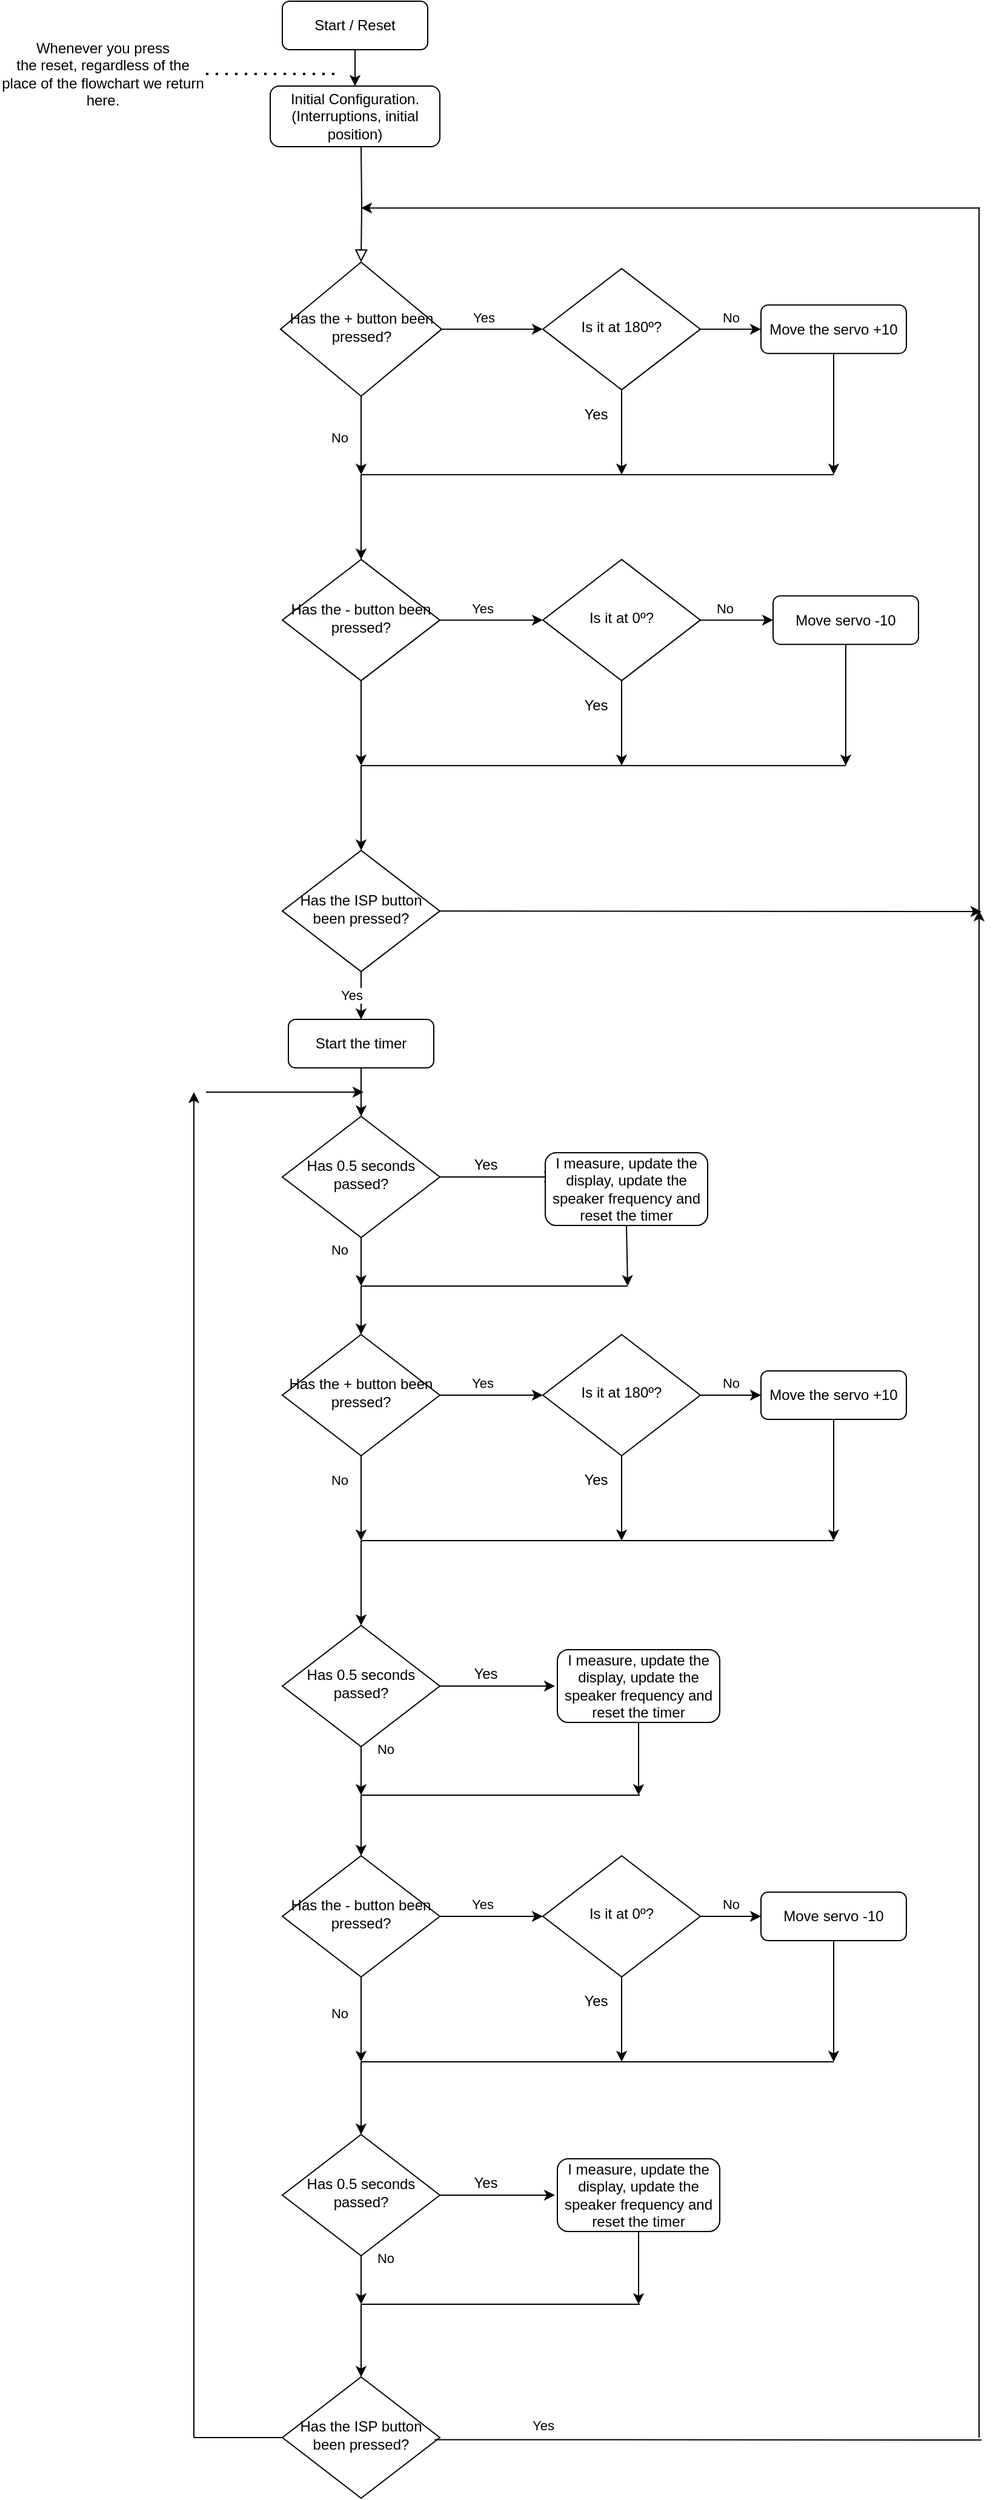 <mxfile version="13.8.0" type="device"><diagram id="C5RBs43oDa-KdzZeNtuy" name="Page-1"><mxGraphModel dx="1038" dy="575" grid="1" gridSize="10" guides="1" tooltips="1" connect="1" arrows="1" fold="1" page="1" pageScale="1" pageWidth="1654" pageHeight="2336" math="0" shadow="0"><root><mxCell id="WIyWlLk6GJQsqaUBKTNV-0"/><mxCell id="WIyWlLk6GJQsqaUBKTNV-1" parent="WIyWlLk6GJQsqaUBKTNV-0"/><mxCell id="WIyWlLk6GJQsqaUBKTNV-2" value="" style="rounded=0;html=1;jettySize=auto;orthogonalLoop=1;fontSize=11;endArrow=block;endFill=0;endSize=8;strokeWidth=1;shadow=0;labelBackgroundColor=none;edgeStyle=orthogonalEdgeStyle;" parent="WIyWlLk6GJQsqaUBKTNV-1" target="WIyWlLk6GJQsqaUBKTNV-6" edge="1"><mxGeometry relative="1" as="geometry"><mxPoint x="608" y="160" as="sourcePoint"/></mxGeometry></mxCell><mxCell id="WIyWlLk6GJQsqaUBKTNV-3" value="Start / Reset" style="rounded=1;whiteSpace=wrap;html=1;fontSize=12;glass=0;strokeWidth=1;shadow=0;" parent="WIyWlLk6GJQsqaUBKTNV-1" vertex="1"><mxGeometry x="543" y="40" width="120" height="40" as="geometry"/></mxCell><mxCell id="WIyWlLk6GJQsqaUBKTNV-6" value="Has the + button been pressed?" style="rhombus;whiteSpace=wrap;html=1;shadow=0;fontFamily=Helvetica;fontSize=12;align=center;strokeWidth=1;spacing=6;spacingTop=-4;" parent="WIyWlLk6GJQsqaUBKTNV-1" vertex="1"><mxGeometry x="541.5" y="255.28" width="133" height="110.57" as="geometry"/></mxCell><mxCell id="WIyWlLk6GJQsqaUBKTNV-7" value="Move the servo +10" style="rounded=1;whiteSpace=wrap;html=1;fontSize=12;glass=0;strokeWidth=1;shadow=0;" parent="WIyWlLk6GJQsqaUBKTNV-1" vertex="1"><mxGeometry x="938" y="290.57" width="120" height="40" as="geometry"/></mxCell><mxCell id="WIyWlLk6GJQsqaUBKTNV-11" value="Start the timer" style="rounded=1;whiteSpace=wrap;html=1;fontSize=12;glass=0;strokeWidth=1;shadow=0;" parent="WIyWlLk6GJQsqaUBKTNV-1" vertex="1"><mxGeometry x="548" y="880" width="120" height="40" as="geometry"/></mxCell><mxCell id="MQwKPFNeP4CUEqp8ZwcY-2" value="Is it at 180º?" style="rhombus;whiteSpace=wrap;html=1;shadow=0;fontFamily=Helvetica;fontSize=12;align=center;strokeWidth=1;spacing=6;spacingTop=-4;" parent="WIyWlLk6GJQsqaUBKTNV-1" vertex="1"><mxGeometry x="758" y="260.57" width="130" height="100" as="geometry"/></mxCell><mxCell id="MQwKPFNeP4CUEqp8ZwcY-3" value="" style="endArrow=classic;html=1;exitX=1;exitY=0.5;exitDx=0;exitDy=0;" parent="WIyWlLk6GJQsqaUBKTNV-1" source="WIyWlLk6GJQsqaUBKTNV-6" target="MQwKPFNeP4CUEqp8ZwcY-2" edge="1"><mxGeometry width="50" height="50" relative="1" as="geometry"><mxPoint x="698" y="430.57" as="sourcePoint"/><mxPoint x="748" y="380.57" as="targetPoint"/></mxGeometry></mxCell><mxCell id="MQwKPFNeP4CUEqp8ZwcY-8" value="Yes" style="edgeLabel;html=1;align=center;verticalAlign=middle;resizable=0;points=[];" parent="MQwKPFNeP4CUEqp8ZwcY-3" vertex="1" connectable="0"><mxGeometry x="-0.348" y="1" relative="1" as="geometry"><mxPoint x="7.57" y="-9" as="offset"/></mxGeometry></mxCell><mxCell id="MQwKPFNeP4CUEqp8ZwcY-9" value="" style="endArrow=classic;html=1;exitX=0.5;exitY=1;exitDx=0;exitDy=0;" parent="WIyWlLk6GJQsqaUBKTNV-1" source="WIyWlLk6GJQsqaUBKTNV-6" edge="1"><mxGeometry width="50" height="50" relative="1" as="geometry"><mxPoint x="778" y="460.57" as="sourcePoint"/><mxPoint x="608" y="430.57" as="targetPoint"/></mxGeometry></mxCell><mxCell id="MQwKPFNeP4CUEqp8ZwcY-104" value="No" style="edgeLabel;html=1;align=center;verticalAlign=middle;resizable=0;points=[];" parent="MQwKPFNeP4CUEqp8ZwcY-9" vertex="1" connectable="0"><mxGeometry x="-0.397" y="1" relative="1" as="geometry"><mxPoint x="-19" y="14.15" as="offset"/></mxGeometry></mxCell><mxCell id="MQwKPFNeP4CUEqp8ZwcY-10" value="" style="endArrow=classic;html=1;exitX=0.5;exitY=1;exitDx=0;exitDy=0;" parent="WIyWlLk6GJQsqaUBKTNV-1" source="MQwKPFNeP4CUEqp8ZwcY-2" edge="1"><mxGeometry width="50" height="50" relative="1" as="geometry"><mxPoint x="808" y="460.57" as="sourcePoint"/><mxPoint x="823" y="430.57" as="targetPoint"/></mxGeometry></mxCell><mxCell id="MQwKPFNeP4CUEqp8ZwcY-11" value="" style="endArrow=none;html=1;" parent="WIyWlLk6GJQsqaUBKTNV-1" edge="1"><mxGeometry width="50" height="50" relative="1" as="geometry"><mxPoint x="608" y="430.57" as="sourcePoint"/><mxPoint x="828" y="430.57" as="targetPoint"/></mxGeometry></mxCell><mxCell id="MQwKPFNeP4CUEqp8ZwcY-12" value="Yes" style="text;html=1;strokeColor=none;fillColor=none;align=center;verticalAlign=middle;whiteSpace=wrap;rounded=0;" parent="WIyWlLk6GJQsqaUBKTNV-1" vertex="1"><mxGeometry x="782" y="370.57" width="40" height="20" as="geometry"/></mxCell><mxCell id="MQwKPFNeP4CUEqp8ZwcY-13" value="" style="endArrow=classic;html=1;entryX=0.5;entryY=0;entryDx=0;entryDy=0;" parent="WIyWlLk6GJQsqaUBKTNV-1" edge="1"><mxGeometry width="50" height="50" relative="1" as="geometry"><mxPoint x="608" y="430.57" as="sourcePoint"/><mxPoint x="608" y="500.57" as="targetPoint"/></mxGeometry></mxCell><mxCell id="MQwKPFNeP4CUEqp8ZwcY-14" value="No" style="endArrow=classic;html=1;exitX=1;exitY=0.5;exitDx=0;exitDy=0;entryX=0;entryY=0.5;entryDx=0;entryDy=0;" parent="WIyWlLk6GJQsqaUBKTNV-1" source="MQwKPFNeP4CUEqp8ZwcY-2" target="WIyWlLk6GJQsqaUBKTNV-7" edge="1"><mxGeometry y="10" width="50" height="50" relative="1" as="geometry"><mxPoint x="898" y="440.57" as="sourcePoint"/><mxPoint x="948" y="390.57" as="targetPoint"/><mxPoint as="offset"/></mxGeometry></mxCell><mxCell id="MQwKPFNeP4CUEqp8ZwcY-15" value="" style="endArrow=classic;html=1;exitX=0.5;exitY=1;exitDx=0;exitDy=0;" parent="WIyWlLk6GJQsqaUBKTNV-1" source="WIyWlLk6GJQsqaUBKTNV-7" edge="1"><mxGeometry width="50" height="50" relative="1" as="geometry"><mxPoint x="968" y="410.57" as="sourcePoint"/><mxPoint x="998" y="430.57" as="targetPoint"/></mxGeometry></mxCell><mxCell id="MQwKPFNeP4CUEqp8ZwcY-16" value="" style="endArrow=none;html=1;" parent="WIyWlLk6GJQsqaUBKTNV-1" edge="1"><mxGeometry width="50" height="50" relative="1" as="geometry"><mxPoint x="828" y="430.57" as="sourcePoint"/><mxPoint x="998" y="430.57" as="targetPoint"/></mxGeometry></mxCell><mxCell id="MQwKPFNeP4CUEqp8ZwcY-17" value="Has the - button been pressed?" style="rhombus;whiteSpace=wrap;html=1;shadow=0;fontFamily=Helvetica;fontSize=12;align=center;strokeWidth=1;spacing=6;spacingTop=-4;" parent="WIyWlLk6GJQsqaUBKTNV-1" vertex="1"><mxGeometry x="543" y="500.57" width="130" height="100" as="geometry"/></mxCell><mxCell id="MQwKPFNeP4CUEqp8ZwcY-18" value="Move servo -10" style="rounded=1;whiteSpace=wrap;html=1;fontSize=12;glass=0;strokeWidth=1;shadow=0;" parent="WIyWlLk6GJQsqaUBKTNV-1" vertex="1"><mxGeometry x="948" y="530.57" width="120" height="40" as="geometry"/></mxCell><mxCell id="MQwKPFNeP4CUEqp8ZwcY-19" value="Is it at 0º?" style="rhombus;whiteSpace=wrap;html=1;shadow=0;fontFamily=Helvetica;fontSize=12;align=center;strokeWidth=1;spacing=6;spacingTop=-4;" parent="WIyWlLk6GJQsqaUBKTNV-1" vertex="1"><mxGeometry x="758" y="500.57" width="130" height="100" as="geometry"/></mxCell><mxCell id="MQwKPFNeP4CUEqp8ZwcY-20" value="" style="endArrow=classic;html=1;exitX=1;exitY=0.5;exitDx=0;exitDy=0;" parent="WIyWlLk6GJQsqaUBKTNV-1" source="MQwKPFNeP4CUEqp8ZwcY-17" target="MQwKPFNeP4CUEqp8ZwcY-19" edge="1"><mxGeometry width="50" height="50" relative="1" as="geometry"><mxPoint x="698" y="670.57" as="sourcePoint"/><mxPoint x="748" y="620.57" as="targetPoint"/></mxGeometry></mxCell><mxCell id="MQwKPFNeP4CUEqp8ZwcY-21" value="Yes" style="edgeLabel;html=1;align=center;verticalAlign=middle;resizable=0;points=[];" parent="MQwKPFNeP4CUEqp8ZwcY-20" vertex="1" connectable="0"><mxGeometry x="-0.348" y="1" relative="1" as="geometry"><mxPoint x="7.57" y="-9" as="offset"/></mxGeometry></mxCell><mxCell id="MQwKPFNeP4CUEqp8ZwcY-22" value="" style="endArrow=classic;html=1;exitX=0.5;exitY=1;exitDx=0;exitDy=0;" parent="WIyWlLk6GJQsqaUBKTNV-1" source="MQwKPFNeP4CUEqp8ZwcY-17" edge="1"><mxGeometry width="50" height="50" relative="1" as="geometry"><mxPoint x="778" y="700.57" as="sourcePoint"/><mxPoint x="608" y="670.57" as="targetPoint"/></mxGeometry></mxCell><mxCell id="MQwKPFNeP4CUEqp8ZwcY-23" value="" style="endArrow=classic;html=1;exitX=0.5;exitY=1;exitDx=0;exitDy=0;" parent="WIyWlLk6GJQsqaUBKTNV-1" source="MQwKPFNeP4CUEqp8ZwcY-19" edge="1"><mxGeometry width="50" height="50" relative="1" as="geometry"><mxPoint x="808" y="700.57" as="sourcePoint"/><mxPoint x="823" y="670.57" as="targetPoint"/></mxGeometry></mxCell><mxCell id="MQwKPFNeP4CUEqp8ZwcY-24" value="" style="endArrow=none;html=1;" parent="WIyWlLk6GJQsqaUBKTNV-1" edge="1"><mxGeometry width="50" height="50" relative="1" as="geometry"><mxPoint x="608" y="670.57" as="sourcePoint"/><mxPoint x="828" y="670.57" as="targetPoint"/></mxGeometry></mxCell><mxCell id="MQwKPFNeP4CUEqp8ZwcY-25" value="Yes" style="text;html=1;strokeColor=none;fillColor=none;align=center;verticalAlign=middle;whiteSpace=wrap;rounded=0;" parent="WIyWlLk6GJQsqaUBKTNV-1" vertex="1"><mxGeometry x="782" y="610.57" width="40" height="20" as="geometry"/></mxCell><mxCell id="MQwKPFNeP4CUEqp8ZwcY-26" value="" style="endArrow=classic;html=1;entryX=0.5;entryY=0;entryDx=0;entryDy=0;" parent="WIyWlLk6GJQsqaUBKTNV-1" edge="1"><mxGeometry width="50" height="50" relative="1" as="geometry"><mxPoint x="608" y="670.57" as="sourcePoint"/><mxPoint x="608" y="740.57" as="targetPoint"/></mxGeometry></mxCell><mxCell id="MQwKPFNeP4CUEqp8ZwcY-27" value="No" style="endArrow=classic;html=1;exitX=1;exitY=0.5;exitDx=0;exitDy=0;entryX=0;entryY=0.5;entryDx=0;entryDy=0;" parent="WIyWlLk6GJQsqaUBKTNV-1" source="MQwKPFNeP4CUEqp8ZwcY-19" target="MQwKPFNeP4CUEqp8ZwcY-18" edge="1"><mxGeometry x="-0.333" y="10" width="50" height="50" relative="1" as="geometry"><mxPoint x="898" y="680.57" as="sourcePoint"/><mxPoint x="948" y="630.57" as="targetPoint"/><mxPoint as="offset"/></mxGeometry></mxCell><mxCell id="MQwKPFNeP4CUEqp8ZwcY-28" value="" style="endArrow=classic;html=1;exitX=0.5;exitY=1;exitDx=0;exitDy=0;" parent="WIyWlLk6GJQsqaUBKTNV-1" source="MQwKPFNeP4CUEqp8ZwcY-18" edge="1"><mxGeometry width="50" height="50" relative="1" as="geometry"><mxPoint x="978" y="650.57" as="sourcePoint"/><mxPoint x="1008" y="670.57" as="targetPoint"/></mxGeometry></mxCell><mxCell id="MQwKPFNeP4CUEqp8ZwcY-29" value="" style="endArrow=none;html=1;" parent="WIyWlLk6GJQsqaUBKTNV-1" edge="1"><mxGeometry width="50" height="50" relative="1" as="geometry"><mxPoint x="828" y="670.57" as="sourcePoint"/><mxPoint x="1008" y="670.57" as="targetPoint"/></mxGeometry></mxCell><mxCell id="MQwKPFNeP4CUEqp8ZwcY-32" value="Has the ISP button been pressed?" style="rhombus;whiteSpace=wrap;html=1;shadow=0;fontFamily=Helvetica;fontSize=12;align=center;strokeWidth=1;spacing=6;spacingTop=-4;" parent="WIyWlLk6GJQsqaUBKTNV-1" vertex="1"><mxGeometry x="543" y="740.57" width="130" height="100" as="geometry"/></mxCell><mxCell id="MQwKPFNeP4CUEqp8ZwcY-36" value="" style="endArrow=none;html=1;" parent="WIyWlLk6GJQsqaUBKTNV-1" edge="1"><mxGeometry width="50" height="50" relative="1" as="geometry"><mxPoint x="1118" y="790.57" as="sourcePoint"/><mxPoint x="1118" y="209.999" as="targetPoint"/></mxGeometry></mxCell><mxCell id="MQwKPFNeP4CUEqp8ZwcY-37" value="" style="endArrow=classic;html=1;" parent="WIyWlLk6GJQsqaUBKTNV-1" edge="1"><mxGeometry width="50" height="50" relative="1" as="geometry"><mxPoint x="1118" y="210.57" as="sourcePoint"/><mxPoint x="608" y="210.57" as="targetPoint"/></mxGeometry></mxCell><mxCell id="MQwKPFNeP4CUEqp8ZwcY-40" value="Yes" style="endArrow=classic;html=1;exitX=0.5;exitY=1;exitDx=0;exitDy=0;entryX=0.5;entryY=0;entryDx=0;entryDy=0;" parent="WIyWlLk6GJQsqaUBKTNV-1" source="MQwKPFNeP4CUEqp8ZwcY-32" target="WIyWlLk6GJQsqaUBKTNV-11" edge="1"><mxGeometry x="-0.015" y="-8" width="50" height="50" relative="1" as="geometry"><mxPoint x="578" y="820" as="sourcePoint"/><mxPoint x="628" y="770" as="targetPoint"/><Array as="points"><mxPoint x="608" y="860"/></Array><mxPoint as="offset"/></mxGeometry></mxCell><mxCell id="MQwKPFNeP4CUEqp8ZwcY-41" value="" style="endArrow=classic;html=1;exitX=0.5;exitY=1;exitDx=0;exitDy=0;" parent="WIyWlLk6GJQsqaUBKTNV-1" source="WIyWlLk6GJQsqaUBKTNV-11" edge="1"><mxGeometry width="50" height="50" relative="1" as="geometry"><mxPoint x="608" y="910" as="sourcePoint"/><mxPoint x="608" y="960" as="targetPoint"/></mxGeometry></mxCell><mxCell id="MQwKPFNeP4CUEqp8ZwcY-42" value="Has 0.5 seconds passed?" style="rhombus;whiteSpace=wrap;html=1;shadow=0;fontFamily=Helvetica;fontSize=12;align=center;strokeWidth=1;spacing=6;spacingTop=-4;" parent="WIyWlLk6GJQsqaUBKTNV-1" vertex="1"><mxGeometry x="543" y="960" width="130" height="100" as="geometry"/></mxCell><mxCell id="MQwKPFNeP4CUEqp8ZwcY-43" value="" style="endArrow=classic;html=1;exitX=0.5;exitY=1;exitDx=0;exitDy=0;" parent="WIyWlLk6GJQsqaUBKTNV-1" source="MQwKPFNeP4CUEqp8ZwcY-42" edge="1"><mxGeometry width="50" height="50" relative="1" as="geometry"><mxPoint x="588" y="1130" as="sourcePoint"/><mxPoint x="608" y="1100" as="targetPoint"/></mxGeometry></mxCell><mxCell id="MQwKPFNeP4CUEqp8ZwcY-44" value="No" style="edgeLabel;html=1;align=center;verticalAlign=middle;resizable=0;points=[];" parent="MQwKPFNeP4CUEqp8ZwcY-43" vertex="1" connectable="0"><mxGeometry x="-0.241" y="2" relative="1" as="geometry"><mxPoint x="-20" y="-5.0" as="offset"/></mxGeometry></mxCell><mxCell id="MQwKPFNeP4CUEqp8ZwcY-46" value="Initial Configuration. (Interruptions, initial position)" style="rounded=1;whiteSpace=wrap;html=1;fontSize=12;glass=0;strokeWidth=1;shadow=0;" parent="WIyWlLk6GJQsqaUBKTNV-1" vertex="1"><mxGeometry x="533" y="110" width="140" height="50" as="geometry"/></mxCell><mxCell id="MQwKPFNeP4CUEqp8ZwcY-47" value="" style="endArrow=classic;html=1;entryX=0.5;entryY=0;entryDx=0;entryDy=0;" parent="WIyWlLk6GJQsqaUBKTNV-1" target="MQwKPFNeP4CUEqp8ZwcY-46" edge="1"><mxGeometry width="50" height="50" relative="1" as="geometry"><mxPoint x="603" y="80" as="sourcePoint"/><mxPoint x="788" y="100" as="targetPoint"/></mxGeometry></mxCell><mxCell id="MQwKPFNeP4CUEqp8ZwcY-48" value="Has the + button been pressed?" style="rhombus;whiteSpace=wrap;html=1;shadow=0;fontFamily=Helvetica;fontSize=12;align=center;strokeWidth=1;spacing=6;spacingTop=-4;" parent="WIyWlLk6GJQsqaUBKTNV-1" vertex="1"><mxGeometry x="543" y="1140" width="130" height="100" as="geometry"/></mxCell><mxCell id="MQwKPFNeP4CUEqp8ZwcY-49" value="Move the servo +10" style="rounded=1;whiteSpace=wrap;html=1;fontSize=12;glass=0;strokeWidth=1;shadow=0;" parent="WIyWlLk6GJQsqaUBKTNV-1" vertex="1"><mxGeometry x="938" y="1170" width="120" height="40" as="geometry"/></mxCell><mxCell id="MQwKPFNeP4CUEqp8ZwcY-50" value="Is it at 180º?" style="rhombus;whiteSpace=wrap;html=1;shadow=0;fontFamily=Helvetica;fontSize=12;align=center;strokeWidth=1;spacing=6;spacingTop=-4;" parent="WIyWlLk6GJQsqaUBKTNV-1" vertex="1"><mxGeometry x="758" y="1140" width="130" height="100" as="geometry"/></mxCell><mxCell id="MQwKPFNeP4CUEqp8ZwcY-51" value="" style="endArrow=classic;html=1;exitX=1;exitY=0.5;exitDx=0;exitDy=0;" parent="WIyWlLk6GJQsqaUBKTNV-1" source="MQwKPFNeP4CUEqp8ZwcY-48" target="MQwKPFNeP4CUEqp8ZwcY-50" edge="1"><mxGeometry width="50" height="50" relative="1" as="geometry"><mxPoint x="698" y="1310" as="sourcePoint"/><mxPoint x="748" y="1260" as="targetPoint"/></mxGeometry></mxCell><mxCell id="MQwKPFNeP4CUEqp8ZwcY-52" value="Yes" style="edgeLabel;html=1;align=center;verticalAlign=middle;resizable=0;points=[];" parent="MQwKPFNeP4CUEqp8ZwcY-51" vertex="1" connectable="0"><mxGeometry x="-0.348" y="1" relative="1" as="geometry"><mxPoint x="7.57" y="-9" as="offset"/></mxGeometry></mxCell><mxCell id="MQwKPFNeP4CUEqp8ZwcY-53" value="" style="endArrow=classic;html=1;exitX=0.5;exitY=1;exitDx=0;exitDy=0;" parent="WIyWlLk6GJQsqaUBKTNV-1" source="MQwKPFNeP4CUEqp8ZwcY-48" edge="1"><mxGeometry width="50" height="50" relative="1" as="geometry"><mxPoint x="778" y="1340" as="sourcePoint"/><mxPoint x="608" y="1310" as="targetPoint"/></mxGeometry></mxCell><mxCell id="MQwKPFNeP4CUEqp8ZwcY-105" value="No" style="edgeLabel;html=1;align=center;verticalAlign=middle;resizable=0;points=[];" parent="MQwKPFNeP4CUEqp8ZwcY-53" vertex="1" connectable="0"><mxGeometry x="-0.524" y="-1" relative="1" as="geometry"><mxPoint x="-17" y="3.33" as="offset"/></mxGeometry></mxCell><mxCell id="MQwKPFNeP4CUEqp8ZwcY-54" value="" style="endArrow=classic;html=1;exitX=0.5;exitY=1;exitDx=0;exitDy=0;" parent="WIyWlLk6GJQsqaUBKTNV-1" source="MQwKPFNeP4CUEqp8ZwcY-50" edge="1"><mxGeometry width="50" height="50" relative="1" as="geometry"><mxPoint x="808" y="1340" as="sourcePoint"/><mxPoint x="823" y="1310" as="targetPoint"/></mxGeometry></mxCell><mxCell id="MQwKPFNeP4CUEqp8ZwcY-55" value="" style="endArrow=none;html=1;" parent="WIyWlLk6GJQsqaUBKTNV-1" edge="1"><mxGeometry width="50" height="50" relative="1" as="geometry"><mxPoint x="608" y="1310" as="sourcePoint"/><mxPoint x="828" y="1310" as="targetPoint"/></mxGeometry></mxCell><mxCell id="MQwKPFNeP4CUEqp8ZwcY-56" value="Yes" style="text;html=1;strokeColor=none;fillColor=none;align=center;verticalAlign=middle;whiteSpace=wrap;rounded=0;" parent="WIyWlLk6GJQsqaUBKTNV-1" vertex="1"><mxGeometry x="782" y="1250" width="40" height="20" as="geometry"/></mxCell><mxCell id="MQwKPFNeP4CUEqp8ZwcY-57" value="" style="endArrow=classic;html=1;entryX=0.5;entryY=0;entryDx=0;entryDy=0;" parent="WIyWlLk6GJQsqaUBKTNV-1" edge="1"><mxGeometry width="50" height="50" relative="1" as="geometry"><mxPoint x="608" y="1310" as="sourcePoint"/><mxPoint x="608" y="1380" as="targetPoint"/></mxGeometry></mxCell><mxCell id="MQwKPFNeP4CUEqp8ZwcY-58" value="No" style="endArrow=classic;html=1;exitX=1;exitY=0.5;exitDx=0;exitDy=0;entryX=0;entryY=0.5;entryDx=0;entryDy=0;" parent="WIyWlLk6GJQsqaUBKTNV-1" source="MQwKPFNeP4CUEqp8ZwcY-50" target="MQwKPFNeP4CUEqp8ZwcY-49" edge="1"><mxGeometry y="10" width="50" height="50" relative="1" as="geometry"><mxPoint x="898" y="1320" as="sourcePoint"/><mxPoint x="948" y="1270" as="targetPoint"/><mxPoint as="offset"/></mxGeometry></mxCell><mxCell id="MQwKPFNeP4CUEqp8ZwcY-59" value="" style="endArrow=classic;html=1;exitX=0.5;exitY=1;exitDx=0;exitDy=0;" parent="WIyWlLk6GJQsqaUBKTNV-1" source="MQwKPFNeP4CUEqp8ZwcY-49" edge="1"><mxGeometry width="50" height="50" relative="1" as="geometry"><mxPoint x="968" y="1290" as="sourcePoint"/><mxPoint x="998" y="1310" as="targetPoint"/></mxGeometry></mxCell><mxCell id="MQwKPFNeP4CUEqp8ZwcY-60" value="" style="endArrow=none;html=1;" parent="WIyWlLk6GJQsqaUBKTNV-1" edge="1"><mxGeometry width="50" height="50" relative="1" as="geometry"><mxPoint x="828" y="1310" as="sourcePoint"/><mxPoint x="998" y="1310" as="targetPoint"/></mxGeometry></mxCell><mxCell id="MQwKPFNeP4CUEqp8ZwcY-61" value="" style="endArrow=classic;html=1;exitX=1;exitY=0.5;exitDx=0;exitDy=0;" parent="WIyWlLk6GJQsqaUBKTNV-1" source="MQwKPFNeP4CUEqp8ZwcY-42" edge="1"><mxGeometry width="50" height="50" relative="1" as="geometry"><mxPoint x="728" y="1030" as="sourcePoint"/><mxPoint x="768" y="1010" as="targetPoint"/></mxGeometry></mxCell><mxCell id="MQwKPFNeP4CUEqp8ZwcY-62" value="Yes" style="text;html=1;strokeColor=none;fillColor=none;align=center;verticalAlign=middle;whiteSpace=wrap;rounded=0;" parent="WIyWlLk6GJQsqaUBKTNV-1" vertex="1"><mxGeometry x="691" y="990" width="40" height="20" as="geometry"/></mxCell><mxCell id="MQwKPFNeP4CUEqp8ZwcY-64" value="I measure, update the display, update the speaker frequency and reset the timer" style="rounded=1;whiteSpace=wrap;html=1;fontSize=12;glass=0;strokeWidth=1;shadow=0;" parent="WIyWlLk6GJQsqaUBKTNV-1" vertex="1"><mxGeometry x="760" y="990" width="134" height="60" as="geometry"/></mxCell><mxCell id="MQwKPFNeP4CUEqp8ZwcY-66" value="" style="endArrow=classic;html=1;exitX=0.5;exitY=1;exitDx=0;exitDy=0;" parent="WIyWlLk6GJQsqaUBKTNV-1" source="MQwKPFNeP4CUEqp8ZwcY-64" edge="1"><mxGeometry width="50" height="50" relative="1" as="geometry"><mxPoint x="848" y="1110" as="sourcePoint"/><mxPoint x="828" y="1100" as="targetPoint"/></mxGeometry></mxCell><mxCell id="MQwKPFNeP4CUEqp8ZwcY-67" value="" style="endArrow=none;html=1;" parent="WIyWlLk6GJQsqaUBKTNV-1" edge="1"><mxGeometry width="50" height="50" relative="1" as="geometry"><mxPoint x="608" y="1100" as="sourcePoint"/><mxPoint x="828" y="1100" as="targetPoint"/><Array as="points"/></mxGeometry></mxCell><mxCell id="MQwKPFNeP4CUEqp8ZwcY-68" value="" style="endArrow=classic;html=1;entryX=0.5;entryY=0;entryDx=0;entryDy=0;" parent="WIyWlLk6GJQsqaUBKTNV-1" target="MQwKPFNeP4CUEqp8ZwcY-48" edge="1"><mxGeometry width="50" height="50" relative="1" as="geometry"><mxPoint x="608" y="1100" as="sourcePoint"/><mxPoint x="598" y="1080" as="targetPoint"/></mxGeometry></mxCell><mxCell id="MQwKPFNeP4CUEqp8ZwcY-69" value="Has 0.5 seconds passed?" style="rhombus;whiteSpace=wrap;html=1;shadow=0;fontFamily=Helvetica;fontSize=12;align=center;strokeWidth=1;spacing=6;spacingTop=-4;" parent="WIyWlLk6GJQsqaUBKTNV-1" vertex="1"><mxGeometry x="543" y="1380" width="130" height="100" as="geometry"/></mxCell><mxCell id="MQwKPFNeP4CUEqp8ZwcY-70" value="" style="endArrow=classic;html=1;exitX=0.5;exitY=1;exitDx=0;exitDy=0;" parent="WIyWlLk6GJQsqaUBKTNV-1" source="MQwKPFNeP4CUEqp8ZwcY-69" edge="1"><mxGeometry width="50" height="50" relative="1" as="geometry"><mxPoint x="588" y="1550" as="sourcePoint"/><mxPoint x="608" y="1520" as="targetPoint"/></mxGeometry></mxCell><mxCell id="MQwKPFNeP4CUEqp8ZwcY-71" value="No" style="edgeLabel;html=1;align=center;verticalAlign=middle;resizable=0;points=[];" parent="MQwKPFNeP4CUEqp8ZwcY-70" vertex="1" connectable="0"><mxGeometry x="-0.241" y="2" relative="1" as="geometry"><mxPoint x="18" y="-12.76" as="offset"/></mxGeometry></mxCell><mxCell id="MQwKPFNeP4CUEqp8ZwcY-72" value="" style="endArrow=classic;html=1;exitX=1;exitY=0.5;exitDx=0;exitDy=0;" parent="WIyWlLk6GJQsqaUBKTNV-1" source="MQwKPFNeP4CUEqp8ZwcY-69" edge="1"><mxGeometry width="50" height="50" relative="1" as="geometry"><mxPoint x="728" y="1450" as="sourcePoint"/><mxPoint x="768" y="1430" as="targetPoint"/></mxGeometry></mxCell><mxCell id="MQwKPFNeP4CUEqp8ZwcY-73" value="Yes" style="text;html=1;strokeColor=none;fillColor=none;align=center;verticalAlign=middle;whiteSpace=wrap;rounded=0;" parent="WIyWlLk6GJQsqaUBKTNV-1" vertex="1"><mxGeometry x="691" y="1410" width="40" height="20" as="geometry"/></mxCell><mxCell id="MQwKPFNeP4CUEqp8ZwcY-75" value="" style="endArrow=classic;html=1;exitX=0.5;exitY=1;exitDx=0;exitDy=0;" parent="WIyWlLk6GJQsqaUBKTNV-1" source="MQwKPFNeP4CUEqp8ZwcY-90" edge="1"><mxGeometry width="50" height="50" relative="1" as="geometry"><mxPoint x="829" y="1460" as="sourcePoint"/><mxPoint x="837" y="1520" as="targetPoint"/></mxGeometry></mxCell><mxCell id="MQwKPFNeP4CUEqp8ZwcY-76" value="" style="endArrow=none;html=1;" parent="WIyWlLk6GJQsqaUBKTNV-1" edge="1"><mxGeometry width="50" height="50" relative="1" as="geometry"><mxPoint x="608" y="1520" as="sourcePoint"/><mxPoint x="838" y="1520" as="targetPoint"/><Array as="points"/></mxGeometry></mxCell><mxCell id="MQwKPFNeP4CUEqp8ZwcY-77" value="Has the - button been pressed?" style="rhombus;whiteSpace=wrap;html=1;shadow=0;fontFamily=Helvetica;fontSize=12;align=center;strokeWidth=1;spacing=6;spacingTop=-4;" parent="WIyWlLk6GJQsqaUBKTNV-1" vertex="1"><mxGeometry x="543" y="1570" width="130" height="100" as="geometry"/></mxCell><mxCell id="MQwKPFNeP4CUEqp8ZwcY-78" value="Move servo -10" style="rounded=1;whiteSpace=wrap;html=1;fontSize=12;glass=0;strokeWidth=1;shadow=0;" parent="WIyWlLk6GJQsqaUBKTNV-1" vertex="1"><mxGeometry x="938" y="1600" width="120" height="40" as="geometry"/></mxCell><mxCell id="MQwKPFNeP4CUEqp8ZwcY-79" value="Is it at 0º?" style="rhombus;whiteSpace=wrap;html=1;shadow=0;fontFamily=Helvetica;fontSize=12;align=center;strokeWidth=1;spacing=6;spacingTop=-4;" parent="WIyWlLk6GJQsqaUBKTNV-1" vertex="1"><mxGeometry x="758" y="1570" width="130" height="100" as="geometry"/></mxCell><mxCell id="MQwKPFNeP4CUEqp8ZwcY-80" value="" style="endArrow=classic;html=1;exitX=1;exitY=0.5;exitDx=0;exitDy=0;" parent="WIyWlLk6GJQsqaUBKTNV-1" source="MQwKPFNeP4CUEqp8ZwcY-77" target="MQwKPFNeP4CUEqp8ZwcY-79" edge="1"><mxGeometry width="50" height="50" relative="1" as="geometry"><mxPoint x="698" y="1740" as="sourcePoint"/><mxPoint x="748" y="1690" as="targetPoint"/></mxGeometry></mxCell><mxCell id="MQwKPFNeP4CUEqp8ZwcY-81" value="Yes" style="edgeLabel;html=1;align=center;verticalAlign=middle;resizable=0;points=[];" parent="MQwKPFNeP4CUEqp8ZwcY-80" vertex="1" connectable="0"><mxGeometry x="-0.348" y="1" relative="1" as="geometry"><mxPoint x="7.57" y="-9" as="offset"/></mxGeometry></mxCell><mxCell id="MQwKPFNeP4CUEqp8ZwcY-82" value="" style="endArrow=classic;html=1;exitX=0.5;exitY=1;exitDx=0;exitDy=0;" parent="WIyWlLk6GJQsqaUBKTNV-1" source="MQwKPFNeP4CUEqp8ZwcY-77" edge="1"><mxGeometry width="50" height="50" relative="1" as="geometry"><mxPoint x="778" y="1770" as="sourcePoint"/><mxPoint x="608" y="1740" as="targetPoint"/></mxGeometry></mxCell><mxCell id="MQwKPFNeP4CUEqp8ZwcY-106" value="No" style="edgeLabel;html=1;align=center;verticalAlign=middle;resizable=0;points=[];" parent="MQwKPFNeP4CUEqp8ZwcY-82" vertex="1" connectable="0"><mxGeometry x="-0.262" relative="1" as="geometry"><mxPoint x="-18" y="4.17" as="offset"/></mxGeometry></mxCell><mxCell id="MQwKPFNeP4CUEqp8ZwcY-83" value="" style="endArrow=classic;html=1;exitX=0.5;exitY=1;exitDx=0;exitDy=0;" parent="WIyWlLk6GJQsqaUBKTNV-1" source="MQwKPFNeP4CUEqp8ZwcY-79" edge="1"><mxGeometry width="50" height="50" relative="1" as="geometry"><mxPoint x="808" y="1770" as="sourcePoint"/><mxPoint x="823" y="1740" as="targetPoint"/></mxGeometry></mxCell><mxCell id="MQwKPFNeP4CUEqp8ZwcY-84" value="" style="endArrow=none;html=1;" parent="WIyWlLk6GJQsqaUBKTNV-1" edge="1"><mxGeometry width="50" height="50" relative="1" as="geometry"><mxPoint x="608" y="1740" as="sourcePoint"/><mxPoint x="828" y="1740" as="targetPoint"/></mxGeometry></mxCell><mxCell id="MQwKPFNeP4CUEqp8ZwcY-85" value="Yes" style="text;html=1;strokeColor=none;fillColor=none;align=center;verticalAlign=middle;whiteSpace=wrap;rounded=0;" parent="WIyWlLk6GJQsqaUBKTNV-1" vertex="1"><mxGeometry x="782" y="1680" width="40" height="20" as="geometry"/></mxCell><mxCell id="MQwKPFNeP4CUEqp8ZwcY-86" value="No" style="endArrow=classic;html=1;exitX=1;exitY=0.5;exitDx=0;exitDy=0;entryX=0;entryY=0.5;entryDx=0;entryDy=0;" parent="WIyWlLk6GJQsqaUBKTNV-1" source="MQwKPFNeP4CUEqp8ZwcY-79" target="MQwKPFNeP4CUEqp8ZwcY-78" edge="1"><mxGeometry y="10" width="50" height="50" relative="1" as="geometry"><mxPoint x="898" y="1750" as="sourcePoint"/><mxPoint x="948" y="1700" as="targetPoint"/><mxPoint as="offset"/></mxGeometry></mxCell><mxCell id="MQwKPFNeP4CUEqp8ZwcY-87" value="" style="endArrow=classic;html=1;exitX=0.5;exitY=1;exitDx=0;exitDy=0;" parent="WIyWlLk6GJQsqaUBKTNV-1" source="MQwKPFNeP4CUEqp8ZwcY-78" edge="1"><mxGeometry width="50" height="50" relative="1" as="geometry"><mxPoint x="968" y="1720" as="sourcePoint"/><mxPoint x="998" y="1740" as="targetPoint"/></mxGeometry></mxCell><mxCell id="MQwKPFNeP4CUEqp8ZwcY-88" value="" style="endArrow=none;html=1;" parent="WIyWlLk6GJQsqaUBKTNV-1" edge="1"><mxGeometry width="50" height="50" relative="1" as="geometry"><mxPoint x="828" y="1740" as="sourcePoint"/><mxPoint x="998" y="1740" as="targetPoint"/></mxGeometry></mxCell><mxCell id="MQwKPFNeP4CUEqp8ZwcY-89" value="" style="endArrow=classic;html=1;entryX=0.5;entryY=0;entryDx=0;entryDy=0;" parent="WIyWlLk6GJQsqaUBKTNV-1" target="MQwKPFNeP4CUEqp8ZwcY-77" edge="1"><mxGeometry width="50" height="50" relative="1" as="geometry"><mxPoint x="608" y="1520" as="sourcePoint"/><mxPoint x="610" y="1580" as="targetPoint"/></mxGeometry></mxCell><mxCell id="MQwKPFNeP4CUEqp8ZwcY-90" value="I measure, update the display, update the speaker frequency and reset the timer" style="rounded=1;whiteSpace=wrap;html=1;fontSize=12;glass=0;strokeWidth=1;shadow=0;" parent="WIyWlLk6GJQsqaUBKTNV-1" vertex="1"><mxGeometry x="770" y="1400" width="134" height="60" as="geometry"/></mxCell><mxCell id="MQwKPFNeP4CUEqp8ZwcY-91" value="Has 0.5 seconds passed?" style="rhombus;whiteSpace=wrap;html=1;shadow=0;fontFamily=Helvetica;fontSize=12;align=center;strokeWidth=1;spacing=6;spacingTop=-4;" parent="WIyWlLk6GJQsqaUBKTNV-1" vertex="1"><mxGeometry x="543" y="1800" width="130" height="100" as="geometry"/></mxCell><mxCell id="MQwKPFNeP4CUEqp8ZwcY-92" value="" style="endArrow=classic;html=1;exitX=0.5;exitY=1;exitDx=0;exitDy=0;" parent="WIyWlLk6GJQsqaUBKTNV-1" source="MQwKPFNeP4CUEqp8ZwcY-91" edge="1"><mxGeometry width="50" height="50" relative="1" as="geometry"><mxPoint x="588" y="1970" as="sourcePoint"/><mxPoint x="608" y="1940" as="targetPoint"/></mxGeometry></mxCell><mxCell id="MQwKPFNeP4CUEqp8ZwcY-93" value="No" style="edgeLabel;html=1;align=center;verticalAlign=middle;resizable=0;points=[];" parent="MQwKPFNeP4CUEqp8ZwcY-92" vertex="1" connectable="0"><mxGeometry x="-0.241" y="2" relative="1" as="geometry"><mxPoint x="18" y="-12.76" as="offset"/></mxGeometry></mxCell><mxCell id="MQwKPFNeP4CUEqp8ZwcY-94" value="" style="endArrow=classic;html=1;exitX=1;exitY=0.5;exitDx=0;exitDy=0;" parent="WIyWlLk6GJQsqaUBKTNV-1" source="MQwKPFNeP4CUEqp8ZwcY-91" edge="1"><mxGeometry width="50" height="50" relative="1" as="geometry"><mxPoint x="728" y="1870" as="sourcePoint"/><mxPoint x="768" y="1850" as="targetPoint"/></mxGeometry></mxCell><mxCell id="MQwKPFNeP4CUEqp8ZwcY-95" value="Yes" style="text;html=1;strokeColor=none;fillColor=none;align=center;verticalAlign=middle;whiteSpace=wrap;rounded=0;" parent="WIyWlLk6GJQsqaUBKTNV-1" vertex="1"><mxGeometry x="691" y="1830" width="40" height="20" as="geometry"/></mxCell><mxCell id="MQwKPFNeP4CUEqp8ZwcY-96" value="" style="endArrow=classic;html=1;exitX=0.5;exitY=1;exitDx=0;exitDy=0;" parent="WIyWlLk6GJQsqaUBKTNV-1" source="MQwKPFNeP4CUEqp8ZwcY-98" edge="1"><mxGeometry width="50" height="50" relative="1" as="geometry"><mxPoint x="829" y="1880" as="sourcePoint"/><mxPoint x="837" y="1940" as="targetPoint"/></mxGeometry></mxCell><mxCell id="MQwKPFNeP4CUEqp8ZwcY-97" value="" style="endArrow=none;html=1;" parent="WIyWlLk6GJQsqaUBKTNV-1" edge="1"><mxGeometry width="50" height="50" relative="1" as="geometry"><mxPoint x="608" y="1940" as="sourcePoint"/><mxPoint x="838" y="1940" as="targetPoint"/><Array as="points"/></mxGeometry></mxCell><mxCell id="MQwKPFNeP4CUEqp8ZwcY-98" value="I measure, update the display, update the speaker frequency and reset the timer" style="rounded=1;whiteSpace=wrap;html=1;fontSize=12;glass=0;strokeWidth=1;shadow=0;" parent="WIyWlLk6GJQsqaUBKTNV-1" vertex="1"><mxGeometry x="770" y="1820" width="134" height="60" as="geometry"/></mxCell><mxCell id="MQwKPFNeP4CUEqp8ZwcY-99" value="" style="endArrow=classic;html=1;entryX=0.5;entryY=0;entryDx=0;entryDy=0;" parent="WIyWlLk6GJQsqaUBKTNV-1" target="MQwKPFNeP4CUEqp8ZwcY-91" edge="1"><mxGeometry width="50" height="50" relative="1" as="geometry"><mxPoint x="608" y="1740" as="sourcePoint"/><mxPoint x="590" y="1720" as="targetPoint"/></mxGeometry></mxCell><mxCell id="MQwKPFNeP4CUEqp8ZwcY-100" value="&lt;div&gt;Has the ISP button been pressed?&lt;/div&gt;" style="rhombus;whiteSpace=wrap;html=1;shadow=0;fontFamily=Helvetica;fontSize=12;align=center;strokeWidth=1;spacing=6;spacingTop=-4;" parent="WIyWlLk6GJQsqaUBKTNV-1" vertex="1"><mxGeometry x="543" y="2000" width="130" height="100" as="geometry"/></mxCell><mxCell id="MQwKPFNeP4CUEqp8ZwcY-101" value="" style="endArrow=none;html=1;exitX=0.967;exitY=0.517;exitDx=0;exitDy=0;exitPerimeter=0;" parent="WIyWlLk6GJQsqaUBKTNV-1" source="MQwKPFNeP4CUEqp8ZwcY-100" edge="1"><mxGeometry width="50" height="50" relative="1" as="geometry"><mxPoint x="728" y="2070" as="sourcePoint"/><mxPoint x="1120" y="2052" as="targetPoint"/></mxGeometry></mxCell><mxCell id="MQwKPFNeP4CUEqp8ZwcY-107" value="Yes" style="edgeLabel;html=1;align=center;verticalAlign=middle;resizable=0;points=[];" parent="MQwKPFNeP4CUEqp8ZwcY-101" vertex="1" connectable="0"><mxGeometry x="-0.646" y="1" relative="1" as="geometry"><mxPoint x="9.29" y="-10.75" as="offset"/></mxGeometry></mxCell><mxCell id="MQwKPFNeP4CUEqp8ZwcY-103" value="" style="endArrow=classic;html=1;entryX=0.5;entryY=0;entryDx=0;entryDy=0;" parent="WIyWlLk6GJQsqaUBKTNV-1" target="MQwKPFNeP4CUEqp8ZwcY-100" edge="1"><mxGeometry width="50" height="50" relative="1" as="geometry"><mxPoint x="608" y="1940" as="sourcePoint"/><mxPoint x="540" y="1950" as="targetPoint"/></mxGeometry></mxCell><mxCell id="MQwKPFNeP4CUEqp8ZwcY-108" value="" style="endArrow=classic;html=1;" parent="WIyWlLk6GJQsqaUBKTNV-1" edge="1"><mxGeometry width="50" height="50" relative="1" as="geometry"><mxPoint x="1118" y="2050" as="sourcePoint"/><mxPoint x="1118" y="790" as="targetPoint"/></mxGeometry></mxCell><mxCell id="MQwKPFNeP4CUEqp8ZwcY-109" value="" style="endArrow=none;html=1;entryX=0;entryY=0.5;entryDx=0;entryDy=0;" parent="WIyWlLk6GJQsqaUBKTNV-1" target="MQwKPFNeP4CUEqp8ZwcY-100" edge="1"><mxGeometry width="50" height="50" relative="1" as="geometry"><mxPoint x="470" y="2050" as="sourcePoint"/><mxPoint x="540" y="2050" as="targetPoint"/></mxGeometry></mxCell><mxCell id="MQwKPFNeP4CUEqp8ZwcY-111" value="" style="endArrow=classic;html=1;" parent="WIyWlLk6GJQsqaUBKTNV-1" edge="1"><mxGeometry width="50" height="50" relative="1" as="geometry"><mxPoint x="470" y="2050" as="sourcePoint"/><mxPoint x="470" y="940" as="targetPoint"/></mxGeometry></mxCell><mxCell id="MQwKPFNeP4CUEqp8ZwcY-112" value="" style="endArrow=classic;html=1;" parent="WIyWlLk6GJQsqaUBKTNV-1" edge="1"><mxGeometry width="50" height="50" relative="1" as="geometry"><mxPoint x="480" y="940" as="sourcePoint"/><mxPoint x="610" y="940" as="targetPoint"/></mxGeometry></mxCell><mxCell id="MQwKPFNeP4CUEqp8ZwcY-113" value="" style="endArrow=classic;html=1;exitX=1;exitY=0.5;exitDx=0;exitDy=0;" parent="WIyWlLk6GJQsqaUBKTNV-1" source="MQwKPFNeP4CUEqp8ZwcY-32" edge="1"><mxGeometry width="50" height="50" relative="1" as="geometry"><mxPoint x="770" y="830" as="sourcePoint"/><mxPoint x="1120" y="791" as="targetPoint"/></mxGeometry></mxCell><mxCell id="MQwKPFNeP4CUEqp8ZwcY-115" value="Whenever you press&lt;br&gt;the reset, regardless of the place of the flowchart we return here." style="text;html=1;strokeColor=none;fillColor=none;align=center;verticalAlign=middle;whiteSpace=wrap;rounded=0;" parent="WIyWlLk6GJQsqaUBKTNV-1" vertex="1"><mxGeometry x="310" y="60" width="170" height="80" as="geometry"/></mxCell><mxCell id="MQwKPFNeP4CUEqp8ZwcY-116" style="edgeStyle=orthogonalEdgeStyle;rounded=0;orthogonalLoop=1;jettySize=auto;html=1;exitX=0.5;exitY=1;exitDx=0;exitDy=0;" parent="WIyWlLk6GJQsqaUBKTNV-1" source="MQwKPFNeP4CUEqp8ZwcY-115" target="MQwKPFNeP4CUEqp8ZwcY-115" edge="1"><mxGeometry relative="1" as="geometry"/></mxCell><mxCell id="QHhOrnPHTKVIcYIxAo2O-0" value="" style="endArrow=none;dashed=1;html=1;dashPattern=1 3;strokeWidth=2;labelBackgroundColor=none;exitX=1;exitY=0.5;exitDx=0;exitDy=0;" edge="1" parent="WIyWlLk6GJQsqaUBKTNV-1" source="MQwKPFNeP4CUEqp8ZwcY-115"><mxGeometry width="50" height="50" relative="1" as="geometry"><mxPoint x="500" y="320" as="sourcePoint"/><mxPoint x="590" y="100" as="targetPoint"/></mxGeometry></mxCell></root></mxGraphModel></diagram></mxfile>